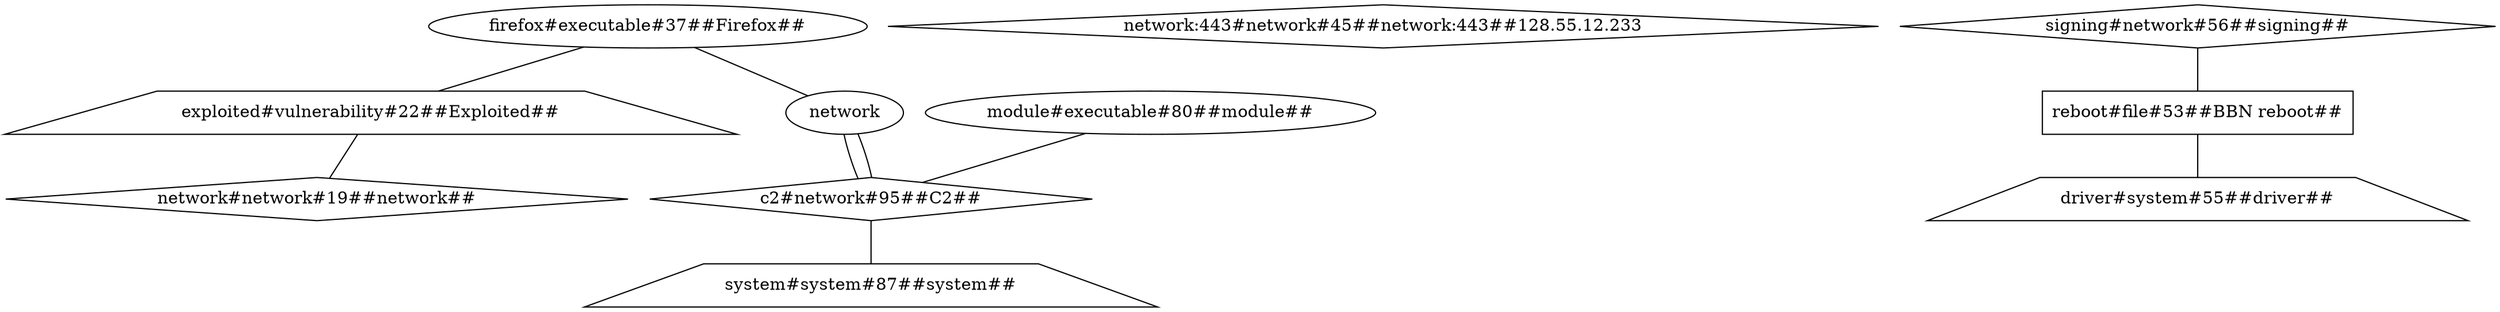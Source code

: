 graph G {
	"network#network#19" [label="network#network#19##network##" shape=diamond]
	"exploited#vulnerability#22" [label="exploited#vulnerability#22##Exploited##" shape=trapezium]
	"firefox#executable#37" [label="firefox#executable#37##Firefox##" shape=oval]
	"network:443#network#45" [label="network:443#network#45##network:443##128.55.12.233" shape=diamond]
	"signing#network#56" [label="signing#network#56##signing##" shape=diamond]
	"reboot#file#53" [label="reboot#file#53##BBN reboot##" shape=rectangle]
	"driver#system#55" [label="driver#system#55##driver##" shape=trapezium]
	"module#executable#80" [label="module#executable#80##module##" shape=oval]
	"c2#network#95" [label="c2#network#95##C2##" shape=diamond]
	"system#system#87" [label="system#system#87##system##" shape=trapezium]
	"exploited#vulnerability#22" -- "network#network#19"
	"firefox#executable#37" -- "exploited#vulnerability#22"
	"firefox#executable#37" -- network:"443#network#45"
	network:"443#network#45" -- "c2#network#95"
	"signing#network#56" -- "reboot#file#53"
	"reboot#file#53" -- "driver#system#55"
	"module#executable#80" -- "c2#network#95"
	"c2#network#95" -- "system#system#87"
	"c2#network#95" -- network:"443#network#45"
}
